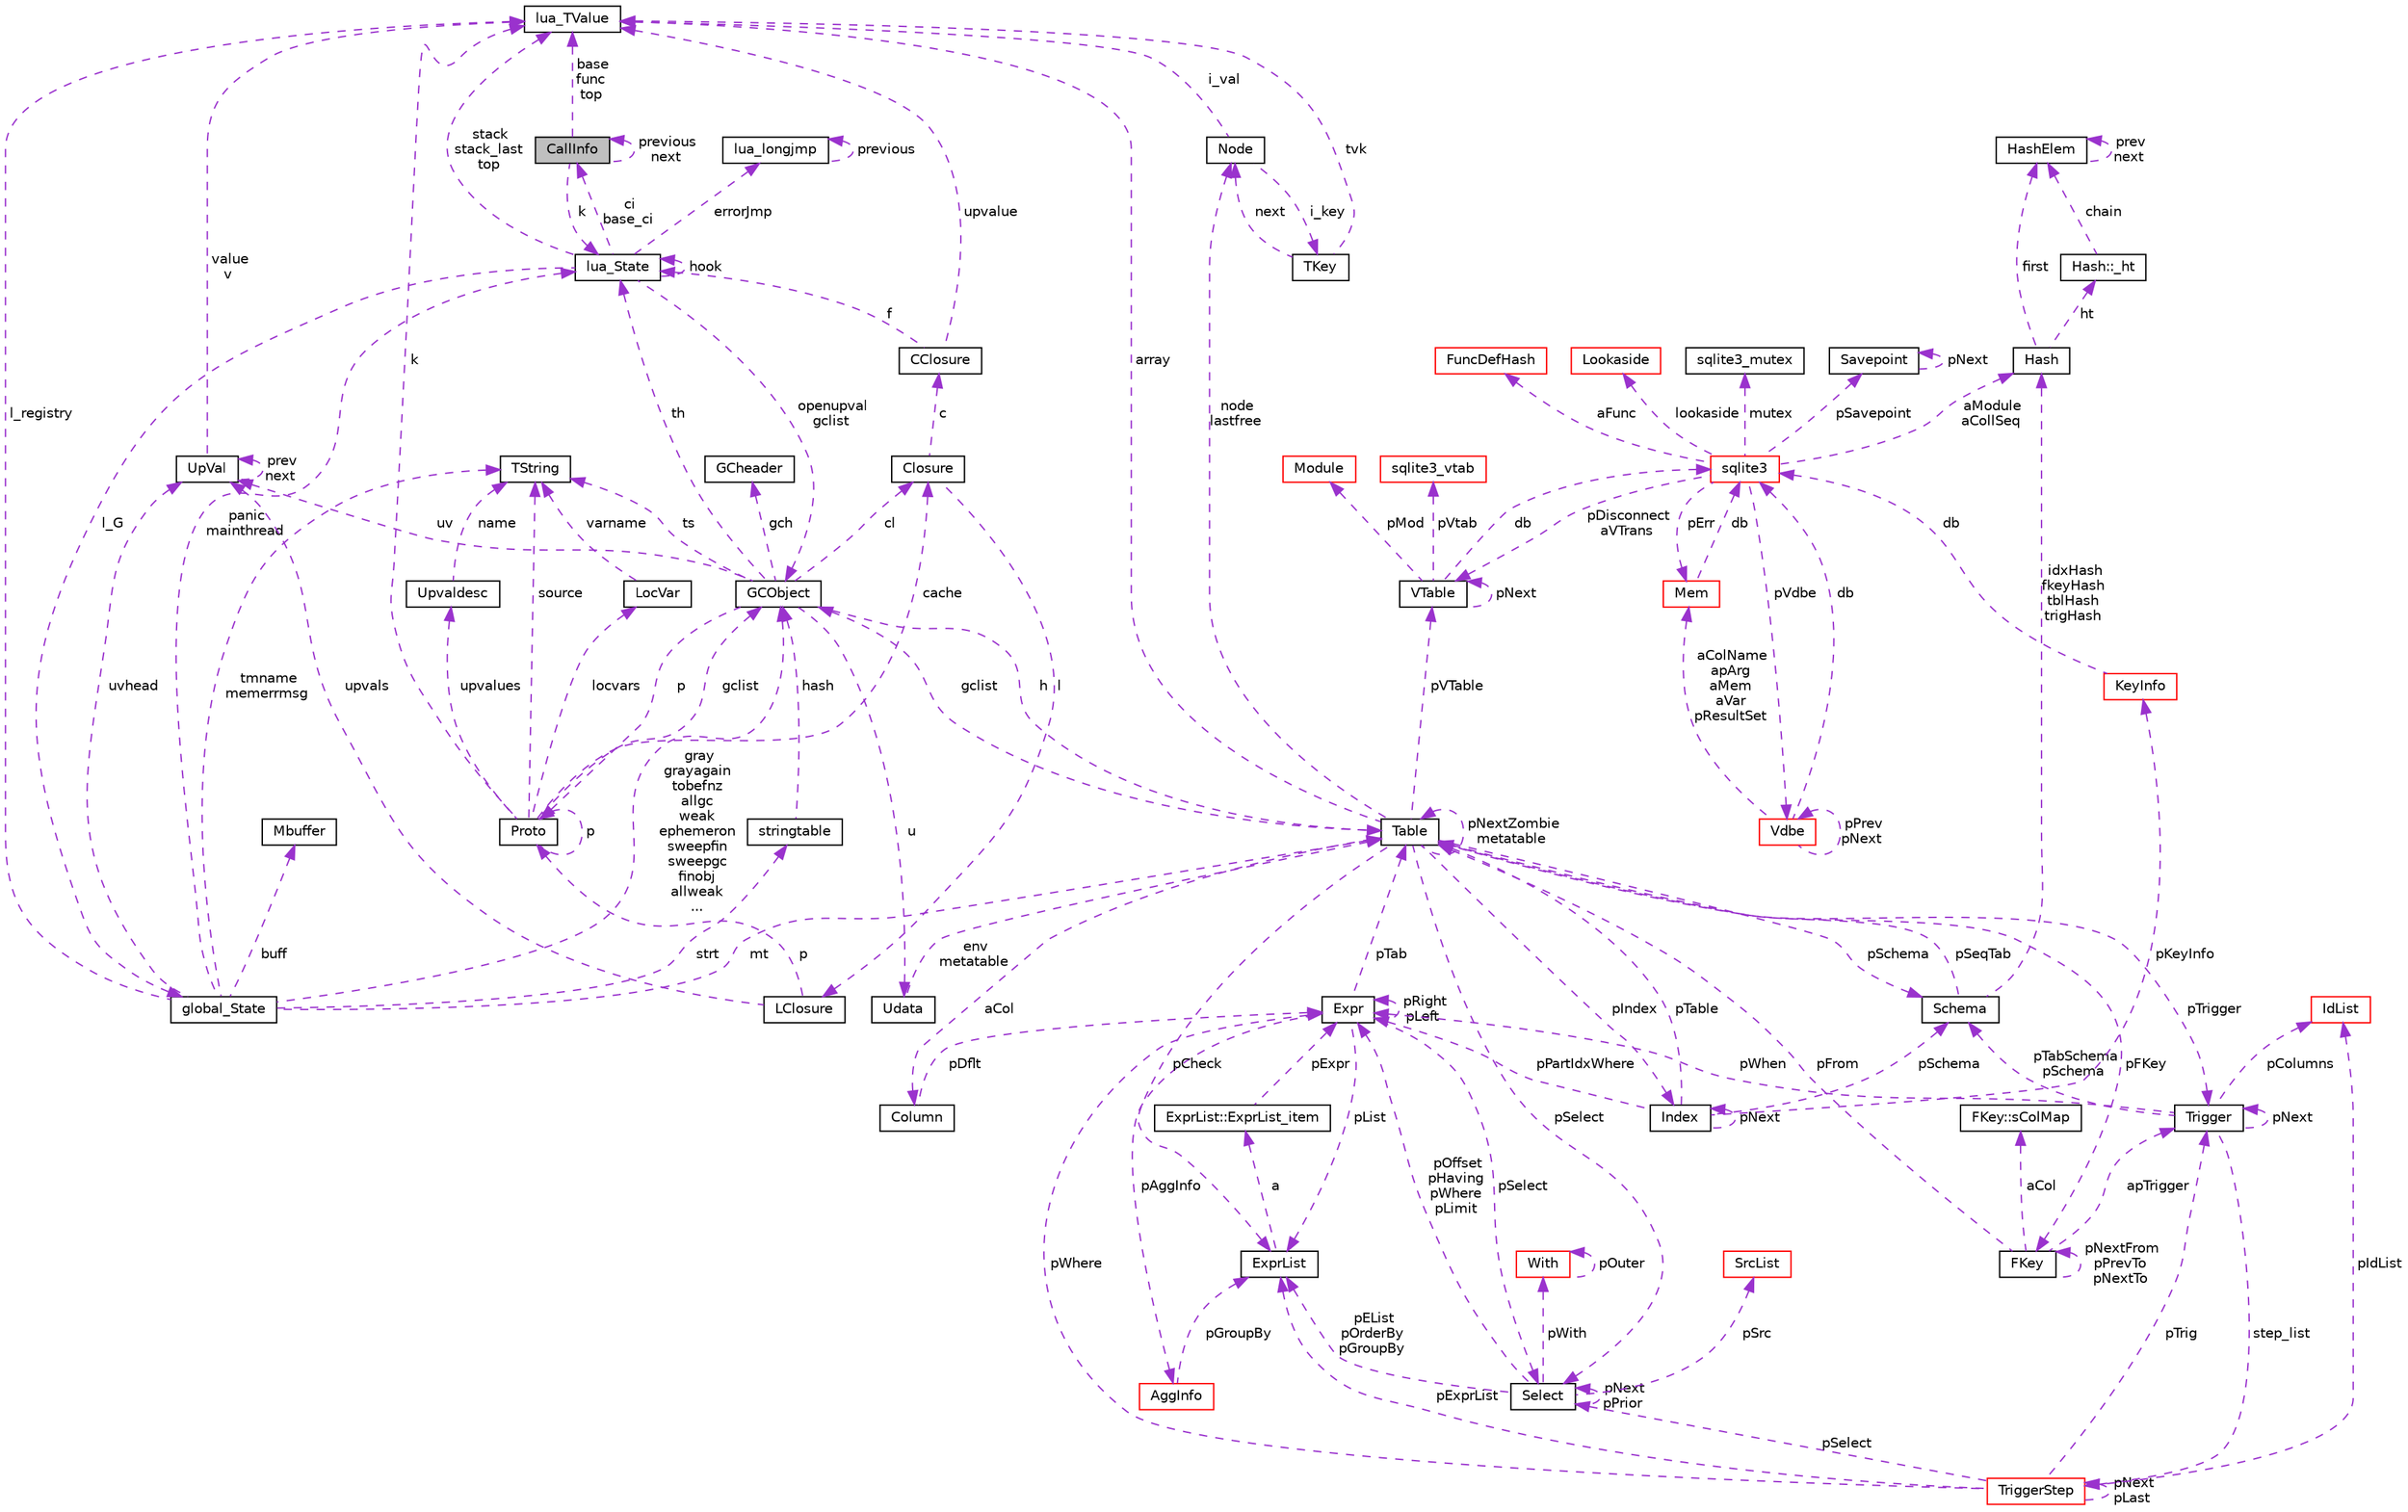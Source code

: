 digraph "CallInfo"
{
  edge [fontname="Helvetica",fontsize="10",labelfontname="Helvetica",labelfontsize="10"];
  node [fontname="Helvetica",fontsize="10",shape=record];
  Node1 [label="CallInfo",height=0.2,width=0.4,color="black", fillcolor="grey75", style="filled", fontcolor="black"];
  Node2 -> Node1 [dir="back",color="darkorchid3",fontsize="10",style="dashed",label=" base\nfunc\ntop" ];
  Node2 [label="lua_TValue",height=0.2,width=0.4,color="black", fillcolor="white", style="filled",URL="$structlua___t_value.html"];
  Node3 -> Node1 [dir="back",color="darkorchid3",fontsize="10",style="dashed",label=" k" ];
  Node3 [label="lua_State",height=0.2,width=0.4,color="black", fillcolor="white", style="filled",URL="$structlua___state.html"];
  Node2 -> Node3 [dir="back",color="darkorchid3",fontsize="10",style="dashed",label=" stack\nstack_last\ntop" ];
  Node4 -> Node3 [dir="back",color="darkorchid3",fontsize="10",style="dashed",label=" errorJmp" ];
  Node4 [label="lua_longjmp",height=0.2,width=0.4,color="black", fillcolor="white", style="filled",URL="$structlua__longjmp.html"];
  Node4 -> Node4 [dir="back",color="darkorchid3",fontsize="10",style="dashed",label=" previous" ];
  Node5 -> Node3 [dir="back",color="darkorchid3",fontsize="10",style="dashed",label=" l_G" ];
  Node5 [label="global_State",height=0.2,width=0.4,color="black", fillcolor="white", style="filled",URL="$structglobal___state.html"];
  Node6 -> Node5 [dir="back",color="darkorchid3",fontsize="10",style="dashed",label=" uvhead" ];
  Node6 [label="UpVal",height=0.2,width=0.4,color="black", fillcolor="white", style="filled",URL="$struct_up_val.html"];
  Node6 -> Node6 [dir="back",color="darkorchid3",fontsize="10",style="dashed",label=" prev\nnext" ];
  Node2 -> Node6 [dir="back",color="darkorchid3",fontsize="10",style="dashed",label=" value\nv" ];
  Node2 -> Node5 [dir="back",color="darkorchid3",fontsize="10",style="dashed",label=" l_registry" ];
  Node7 -> Node5 [dir="back",color="darkorchid3",fontsize="10",style="dashed",label=" strt" ];
  Node7 [label="stringtable",height=0.2,width=0.4,color="black", fillcolor="white", style="filled",URL="$structstringtable.html"];
  Node8 -> Node7 [dir="back",color="darkorchid3",fontsize="10",style="dashed",label=" hash" ];
  Node8 [label="GCObject",height=0.2,width=0.4,color="black", fillcolor="white", style="filled",URL="$union_g_c_object.html"];
  Node6 -> Node8 [dir="back",color="darkorchid3",fontsize="10",style="dashed",label=" uv" ];
  Node9 -> Node8 [dir="back",color="darkorchid3",fontsize="10",style="dashed",label=" p" ];
  Node9 [label="Proto",height=0.2,width=0.4,color="black", fillcolor="white", style="filled",URL="$struct_proto.html"];
  Node2 -> Node9 [dir="back",color="darkorchid3",fontsize="10",style="dashed",label=" k" ];
  Node9 -> Node9 [dir="back",color="darkorchid3",fontsize="10",style="dashed",label=" p" ];
  Node10 -> Node9 [dir="back",color="darkorchid3",fontsize="10",style="dashed",label=" locvars" ];
  Node10 [label="LocVar",height=0.2,width=0.4,color="black", fillcolor="white", style="filled",URL="$struct_loc_var.html"];
  Node11 -> Node10 [dir="back",color="darkorchid3",fontsize="10",style="dashed",label=" varname" ];
  Node11 [label="TString",height=0.2,width=0.4,color="black", fillcolor="white", style="filled",URL="$union_t_string.html"];
  Node11 -> Node9 [dir="back",color="darkorchid3",fontsize="10",style="dashed",label=" source" ];
  Node12 -> Node9 [dir="back",color="darkorchid3",fontsize="10",style="dashed",label=" cache" ];
  Node12 [label="Closure",height=0.2,width=0.4,color="black", fillcolor="white", style="filled",URL="$union_closure.html"];
  Node13 -> Node12 [dir="back",color="darkorchid3",fontsize="10",style="dashed",label=" c" ];
  Node13 [label="CClosure",height=0.2,width=0.4,color="black", fillcolor="white", style="filled",URL="$struct_c_closure.html"];
  Node2 -> Node13 [dir="back",color="darkorchid3",fontsize="10",style="dashed",label=" upvalue" ];
  Node3 -> Node13 [dir="back",color="darkorchid3",fontsize="10",style="dashed",label=" f" ];
  Node14 -> Node12 [dir="back",color="darkorchid3",fontsize="10",style="dashed",label=" l" ];
  Node14 [label="LClosure",height=0.2,width=0.4,color="black", fillcolor="white", style="filled",URL="$struct_l_closure.html"];
  Node6 -> Node14 [dir="back",color="darkorchid3",fontsize="10",style="dashed",label=" upvals" ];
  Node9 -> Node14 [dir="back",color="darkorchid3",fontsize="10",style="dashed",label=" p" ];
  Node8 -> Node9 [dir="back",color="darkorchid3",fontsize="10",style="dashed",label=" gclist" ];
  Node15 -> Node9 [dir="back",color="darkorchid3",fontsize="10",style="dashed",label=" upvalues" ];
  Node15 [label="Upvaldesc",height=0.2,width=0.4,color="black", fillcolor="white", style="filled",URL="$struct_upvaldesc.html"];
  Node11 -> Node15 [dir="back",color="darkorchid3",fontsize="10",style="dashed",label=" name" ];
  Node11 -> Node8 [dir="back",color="darkorchid3",fontsize="10",style="dashed",label=" ts" ];
  Node12 -> Node8 [dir="back",color="darkorchid3",fontsize="10",style="dashed",label=" cl" ];
  Node16 -> Node8 [dir="back",color="darkorchid3",fontsize="10",style="dashed",label=" gch" ];
  Node16 [label="GCheader",height=0.2,width=0.4,color="black", fillcolor="white", style="filled",URL="$struct_g_cheader.html"];
  Node17 -> Node8 [dir="back",color="darkorchid3",fontsize="10",style="dashed",label=" h" ];
  Node17 [label="Table",height=0.2,width=0.4,color="black", fillcolor="white", style="filled",URL="$struct_table.html"];
  Node18 -> Node17 [dir="back",color="darkorchid3",fontsize="10",style="dashed",label=" node\nlastfree" ];
  Node18 [label="Node",height=0.2,width=0.4,color="black", fillcolor="white", style="filled",URL="$struct_node.html"];
  Node2 -> Node18 [dir="back",color="darkorchid3",fontsize="10",style="dashed",label=" i_val" ];
  Node19 -> Node18 [dir="back",color="darkorchid3",fontsize="10",style="dashed",label=" i_key" ];
  Node19 [label="TKey",height=0.2,width=0.4,color="black", fillcolor="white", style="filled",URL="$union_t_key.html"];
  Node18 -> Node19 [dir="back",color="darkorchid3",fontsize="10",style="dashed",label=" next" ];
  Node2 -> Node19 [dir="back",color="darkorchid3",fontsize="10",style="dashed",label=" tvk" ];
  Node20 -> Node17 [dir="back",color="darkorchid3",fontsize="10",style="dashed",label=" pSchema" ];
  Node20 [label="Schema",height=0.2,width=0.4,color="black", fillcolor="white", style="filled",URL="$struct_schema.html"];
  Node17 -> Node20 [dir="back",color="darkorchid3",fontsize="10",style="dashed",label=" pSeqTab" ];
  Node21 -> Node20 [dir="back",color="darkorchid3",fontsize="10",style="dashed",label=" idxHash\nfkeyHash\ntblHash\ntrigHash" ];
  Node21 [label="Hash",height=0.2,width=0.4,color="black", fillcolor="white", style="filled",URL="$struct_hash.html"];
  Node22 -> Node21 [dir="back",color="darkorchid3",fontsize="10",style="dashed",label=" ht" ];
  Node22 [label="Hash::_ht",height=0.2,width=0.4,color="black", fillcolor="white", style="filled",URL="$struct_hash_1_1__ht.html"];
  Node23 -> Node22 [dir="back",color="darkorchid3",fontsize="10",style="dashed",label=" chain" ];
  Node23 [label="HashElem",height=0.2,width=0.4,color="black", fillcolor="white", style="filled",URL="$struct_hash_elem.html"];
  Node23 -> Node23 [dir="back",color="darkorchid3",fontsize="10",style="dashed",label=" prev\nnext" ];
  Node23 -> Node21 [dir="back",color="darkorchid3",fontsize="10",style="dashed",label=" first" ];
  Node2 -> Node17 [dir="back",color="darkorchid3",fontsize="10",style="dashed",label=" array" ];
  Node24 -> Node17 [dir="back",color="darkorchid3",fontsize="10",style="dashed",label=" aCol" ];
  Node24 [label="Column",height=0.2,width=0.4,color="black", fillcolor="white", style="filled",URL="$struct_column.html"];
  Node25 -> Node24 [dir="back",color="darkorchid3",fontsize="10",style="dashed",label=" pDflt" ];
  Node25 [label="Expr",height=0.2,width=0.4,color="black", fillcolor="white", style="filled",URL="$struct_expr.html"];
  Node26 -> Node25 [dir="back",color="darkorchid3",fontsize="10",style="dashed",label=" pAggInfo" ];
  Node26 [label="AggInfo",height=0.2,width=0.4,color="red", fillcolor="white", style="filled",URL="$struct_agg_info.html"];
  Node27 -> Node26 [dir="back",color="darkorchid3",fontsize="10",style="dashed",label=" pGroupBy" ];
  Node27 [label="ExprList",height=0.2,width=0.4,color="black", fillcolor="white", style="filled",URL="$struct_expr_list.html"];
  Node28 -> Node27 [dir="back",color="darkorchid3",fontsize="10",style="dashed",label=" a" ];
  Node28 [label="ExprList::ExprList_item",height=0.2,width=0.4,color="black", fillcolor="white", style="filled",URL="$struct_expr_list_1_1_expr_list__item.html"];
  Node25 -> Node28 [dir="back",color="darkorchid3",fontsize="10",style="dashed",label=" pExpr" ];
  Node25 -> Node25 [dir="back",color="darkorchid3",fontsize="10",style="dashed",label=" pRight\npLeft" ];
  Node17 -> Node25 [dir="back",color="darkorchid3",fontsize="10",style="dashed",label=" pTab" ];
  Node29 -> Node25 [dir="back",color="darkorchid3",fontsize="10",style="dashed",label=" pSelect" ];
  Node29 [label="Select",height=0.2,width=0.4,color="black", fillcolor="white", style="filled",URL="$struct_select.html"];
  Node25 -> Node29 [dir="back",color="darkorchid3",fontsize="10",style="dashed",label=" pOffset\npHaving\npWhere\npLimit" ];
  Node30 -> Node29 [dir="back",color="darkorchid3",fontsize="10",style="dashed",label=" pWith" ];
  Node30 [label="With",height=0.2,width=0.4,color="red", fillcolor="white", style="filled",URL="$struct_with.html"];
  Node30 -> Node30 [dir="back",color="darkorchid3",fontsize="10",style="dashed",label=" pOuter" ];
  Node29 -> Node29 [dir="back",color="darkorchid3",fontsize="10",style="dashed",label=" pNext\npPrior" ];
  Node31 -> Node29 [dir="back",color="darkorchid3",fontsize="10",style="dashed",label=" pSrc" ];
  Node31 [label="SrcList",height=0.2,width=0.4,color="red", fillcolor="white", style="filled",URL="$struct_src_list.html"];
  Node27 -> Node29 [dir="back",color="darkorchid3",fontsize="10",style="dashed",label=" pEList\npOrderBy\npGroupBy" ];
  Node27 -> Node25 [dir="back",color="darkorchid3",fontsize="10",style="dashed",label=" pList" ];
  Node32 -> Node17 [dir="back",color="darkorchid3",fontsize="10",style="dashed",label=" pFKey" ];
  Node32 [label="FKey",height=0.2,width=0.4,color="black", fillcolor="white", style="filled",URL="$struct_f_key.html"];
  Node33 -> Node32 [dir="back",color="darkorchid3",fontsize="10",style="dashed",label=" aCol" ];
  Node33 [label="FKey::sColMap",height=0.2,width=0.4,color="black", fillcolor="white", style="filled",URL="$struct_f_key_1_1s_col_map.html"];
  Node32 -> Node32 [dir="back",color="darkorchid3",fontsize="10",style="dashed",label=" pNextFrom\npPrevTo\npNextTo" ];
  Node17 -> Node32 [dir="back",color="darkorchid3",fontsize="10",style="dashed",label=" pFrom" ];
  Node34 -> Node32 [dir="back",color="darkorchid3",fontsize="10",style="dashed",label=" apTrigger" ];
  Node34 [label="Trigger",height=0.2,width=0.4,color="black", fillcolor="white", style="filled",URL="$struct_trigger.html"];
  Node35 -> Node34 [dir="back",color="darkorchid3",fontsize="10",style="dashed",label=" step_list" ];
  Node35 [label="TriggerStep",height=0.2,width=0.4,color="red", fillcolor="white", style="filled",URL="$struct_trigger_step.html"];
  Node35 -> Node35 [dir="back",color="darkorchid3",fontsize="10",style="dashed",label=" pNext\npLast" ];
  Node25 -> Node35 [dir="back",color="darkorchid3",fontsize="10",style="dashed",label=" pWhere" ];
  Node36 -> Node35 [dir="back",color="darkorchid3",fontsize="10",style="dashed",label=" pIdList" ];
  Node36 [label="IdList",height=0.2,width=0.4,color="red", fillcolor="white", style="filled",URL="$struct_id_list.html"];
  Node29 -> Node35 [dir="back",color="darkorchid3",fontsize="10",style="dashed",label=" pSelect" ];
  Node34 -> Node35 [dir="back",color="darkorchid3",fontsize="10",style="dashed",label=" pTrig" ];
  Node27 -> Node35 [dir="back",color="darkorchid3",fontsize="10",style="dashed",label=" pExprList" ];
  Node20 -> Node34 [dir="back",color="darkorchid3",fontsize="10",style="dashed",label=" pTabSchema\npSchema" ];
  Node25 -> Node34 [dir="back",color="darkorchid3",fontsize="10",style="dashed",label=" pWhen" ];
  Node36 -> Node34 [dir="back",color="darkorchid3",fontsize="10",style="dashed",label=" pColumns" ];
  Node34 -> Node34 [dir="back",color="darkorchid3",fontsize="10",style="dashed",label=" pNext" ];
  Node37 -> Node17 [dir="back",color="darkorchid3",fontsize="10",style="dashed",label=" pVTable" ];
  Node37 [label="VTable",height=0.2,width=0.4,color="black", fillcolor="white", style="filled",URL="$struct_v_table.html"];
  Node38 -> Node37 [dir="back",color="darkorchid3",fontsize="10",style="dashed",label=" db" ];
  Node38 [label="sqlite3",height=0.2,width=0.4,color="red", fillcolor="white", style="filled",URL="$structsqlite3.html"];
  Node39 -> Node38 [dir="back",color="darkorchid3",fontsize="10",style="dashed",label=" pErr" ];
  Node39 [label="Mem",height=0.2,width=0.4,color="red", fillcolor="white", style="filled",URL="$struct_mem.html"];
  Node38 -> Node39 [dir="back",color="darkorchid3",fontsize="10",style="dashed",label=" db" ];
  Node40 -> Node38 [dir="back",color="darkorchid3",fontsize="10",style="dashed",label=" pVdbe" ];
  Node40 [label="Vdbe",height=0.2,width=0.4,color="red", fillcolor="white", style="filled",URL="$struct_vdbe.html"];
  Node40 -> Node40 [dir="back",color="darkorchid3",fontsize="10",style="dashed",label=" pPrev\npNext" ];
  Node39 -> Node40 [dir="back",color="darkorchid3",fontsize="10",style="dashed",label=" aColName\napArg\naMem\naVar\npResultSet" ];
  Node38 -> Node40 [dir="back",color="darkorchid3",fontsize="10",style="dashed",label=" db" ];
  Node41 -> Node38 [dir="back",color="darkorchid3",fontsize="10",style="dashed",label=" pSavepoint" ];
  Node41 [label="Savepoint",height=0.2,width=0.4,color="black", fillcolor="white", style="filled",URL="$struct_savepoint.html"];
  Node41 -> Node41 [dir="back",color="darkorchid3",fontsize="10",style="dashed",label=" pNext" ];
  Node42 -> Node38 [dir="back",color="darkorchid3",fontsize="10",style="dashed",label=" aFunc" ];
  Node42 [label="FuncDefHash",height=0.2,width=0.4,color="red", fillcolor="white", style="filled",URL="$struct_func_def_hash.html"];
  Node43 -> Node38 [dir="back",color="darkorchid3",fontsize="10",style="dashed",label=" lookaside" ];
  Node43 [label="Lookaside",height=0.2,width=0.4,color="red", fillcolor="white", style="filled",URL="$struct_lookaside.html"];
  Node44 -> Node38 [dir="back",color="darkorchid3",fontsize="10",style="dashed",label=" mutex" ];
  Node44 [label="sqlite3_mutex",height=0.2,width=0.4,color="black", fillcolor="white", style="filled",URL="$structsqlite3__mutex.html"];
  Node37 -> Node38 [dir="back",color="darkorchid3",fontsize="10",style="dashed",label=" pDisconnect\naVTrans" ];
  Node21 -> Node38 [dir="back",color="darkorchid3",fontsize="10",style="dashed",label=" aModule\naCollSeq" ];
  Node37 -> Node37 [dir="back",color="darkorchid3",fontsize="10",style="dashed",label=" pNext" ];
  Node45 -> Node37 [dir="back",color="darkorchid3",fontsize="10",style="dashed",label=" pMod" ];
  Node45 [label="Module",height=0.2,width=0.4,color="red", fillcolor="white", style="filled",URL="$struct_module.html"];
  Node46 -> Node37 [dir="back",color="darkorchid3",fontsize="10",style="dashed",label=" pVtab" ];
  Node46 [label="sqlite3_vtab",height=0.2,width=0.4,color="red", fillcolor="white", style="filled",URL="$structsqlite3__vtab.html"];
  Node17 -> Node17 [dir="back",color="darkorchid3",fontsize="10",style="dashed",label=" pNextZombie\nmetatable" ];
  Node34 -> Node17 [dir="back",color="darkorchid3",fontsize="10",style="dashed",label=" pTrigger" ];
  Node29 -> Node17 [dir="back",color="darkorchid3",fontsize="10",style="dashed",label=" pSelect" ];
  Node8 -> Node17 [dir="back",color="darkorchid3",fontsize="10",style="dashed",label=" gclist" ];
  Node27 -> Node17 [dir="back",color="darkorchid3",fontsize="10",style="dashed",label=" pCheck" ];
  Node47 -> Node17 [dir="back",color="darkorchid3",fontsize="10",style="dashed",label=" pIndex" ];
  Node47 [label="Index",height=0.2,width=0.4,color="black", fillcolor="white", style="filled",URL="$struct_index.html"];
  Node20 -> Node47 [dir="back",color="darkorchid3",fontsize="10",style="dashed",label=" pSchema" ];
  Node25 -> Node47 [dir="back",color="darkorchid3",fontsize="10",style="dashed",label=" pPartIdxWhere" ];
  Node17 -> Node47 [dir="back",color="darkorchid3",fontsize="10",style="dashed",label=" pTable" ];
  Node48 -> Node47 [dir="back",color="darkorchid3",fontsize="10",style="dashed",label=" pKeyInfo" ];
  Node48 [label="KeyInfo",height=0.2,width=0.4,color="red", fillcolor="white", style="filled",URL="$struct_key_info.html"];
  Node38 -> Node48 [dir="back",color="darkorchid3",fontsize="10",style="dashed",label=" db" ];
  Node47 -> Node47 [dir="back",color="darkorchid3",fontsize="10",style="dashed",label=" pNext" ];
  Node49 -> Node8 [dir="back",color="darkorchid3",fontsize="10",style="dashed",label=" u" ];
  Node49 [label="Udata",height=0.2,width=0.4,color="black", fillcolor="white", style="filled",URL="$union_udata.html"];
  Node17 -> Node49 [dir="back",color="darkorchid3",fontsize="10",style="dashed",label=" env\nmetatable" ];
  Node3 -> Node8 [dir="back",color="darkorchid3",fontsize="10",style="dashed",label=" th" ];
  Node11 -> Node5 [dir="back",color="darkorchid3",fontsize="10",style="dashed",label=" tmname\nmemerrmsg" ];
  Node17 -> Node5 [dir="back",color="darkorchid3",fontsize="10",style="dashed",label=" mt" ];
  Node8 -> Node5 [dir="back",color="darkorchid3",fontsize="10",style="dashed",label=" gray\ngrayagain\ntobefnz\nallgc\nweak\nephemeron\nsweepfin\nsweepgc\nfinobj\nallweak\n..." ];
  Node3 -> Node5 [dir="back",color="darkorchid3",fontsize="10",style="dashed",label=" panic\nmainthread" ];
  Node50 -> Node5 [dir="back",color="darkorchid3",fontsize="10",style="dashed",label=" buff" ];
  Node50 [label="Mbuffer",height=0.2,width=0.4,color="black", fillcolor="white", style="filled",URL="$struct_mbuffer.html"];
  Node8 -> Node3 [dir="back",color="darkorchid3",fontsize="10",style="dashed",label=" openupval\ngclist" ];
  Node3 -> Node3 [dir="back",color="darkorchid3",fontsize="10",style="dashed",label=" hook" ];
  Node1 -> Node3 [dir="back",color="darkorchid3",fontsize="10",style="dashed",label=" ci\nbase_ci" ];
  Node1 -> Node1 [dir="back",color="darkorchid3",fontsize="10",style="dashed",label=" previous\nnext" ];
}
